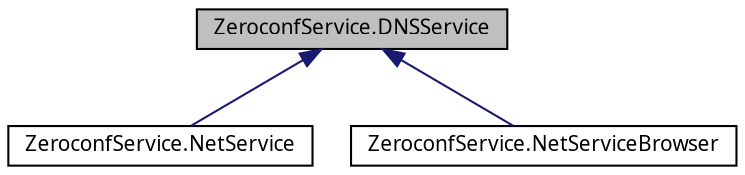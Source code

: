 digraph G
{
  edge [fontname="FreeSans.ttf",fontsize=10,labelfontname="FreeSans.ttf",labelfontsize=10];
  node [fontname="FreeSans.ttf",fontsize=10,shape=record];
  Node1 [label="ZeroconfService.DNSService",height=0.2,width=0.4,color="black", fillcolor="grey75", style="filled" fontcolor="black"];
  Node1 -> Node2 [dir=back,color="midnightblue",fontsize=10,style="solid",fontname="FreeSans.ttf"];
  Node2 [label="ZeroconfService.NetService",height=0.2,width=0.4,color="black", fillcolor="white", style="filled",URL="$class_zeroconf_service_1_1_net_service.html",tooltip="The NetService class represents a network service that your application publishes..."];
  Node1 -> Node3 [dir=back,color="midnightblue",fontsize=10,style="solid",fontname="FreeSans.ttf"];
  Node3 [label="ZeroconfService.NetServiceBrowser",height=0.2,width=0.4,color="black", fillcolor="white", style="filled",URL="$class_zeroconf_service_1_1_net_service_browser.html",tooltip="The NetServiceBrowser class enables the user of the class to find published services..."];
}
